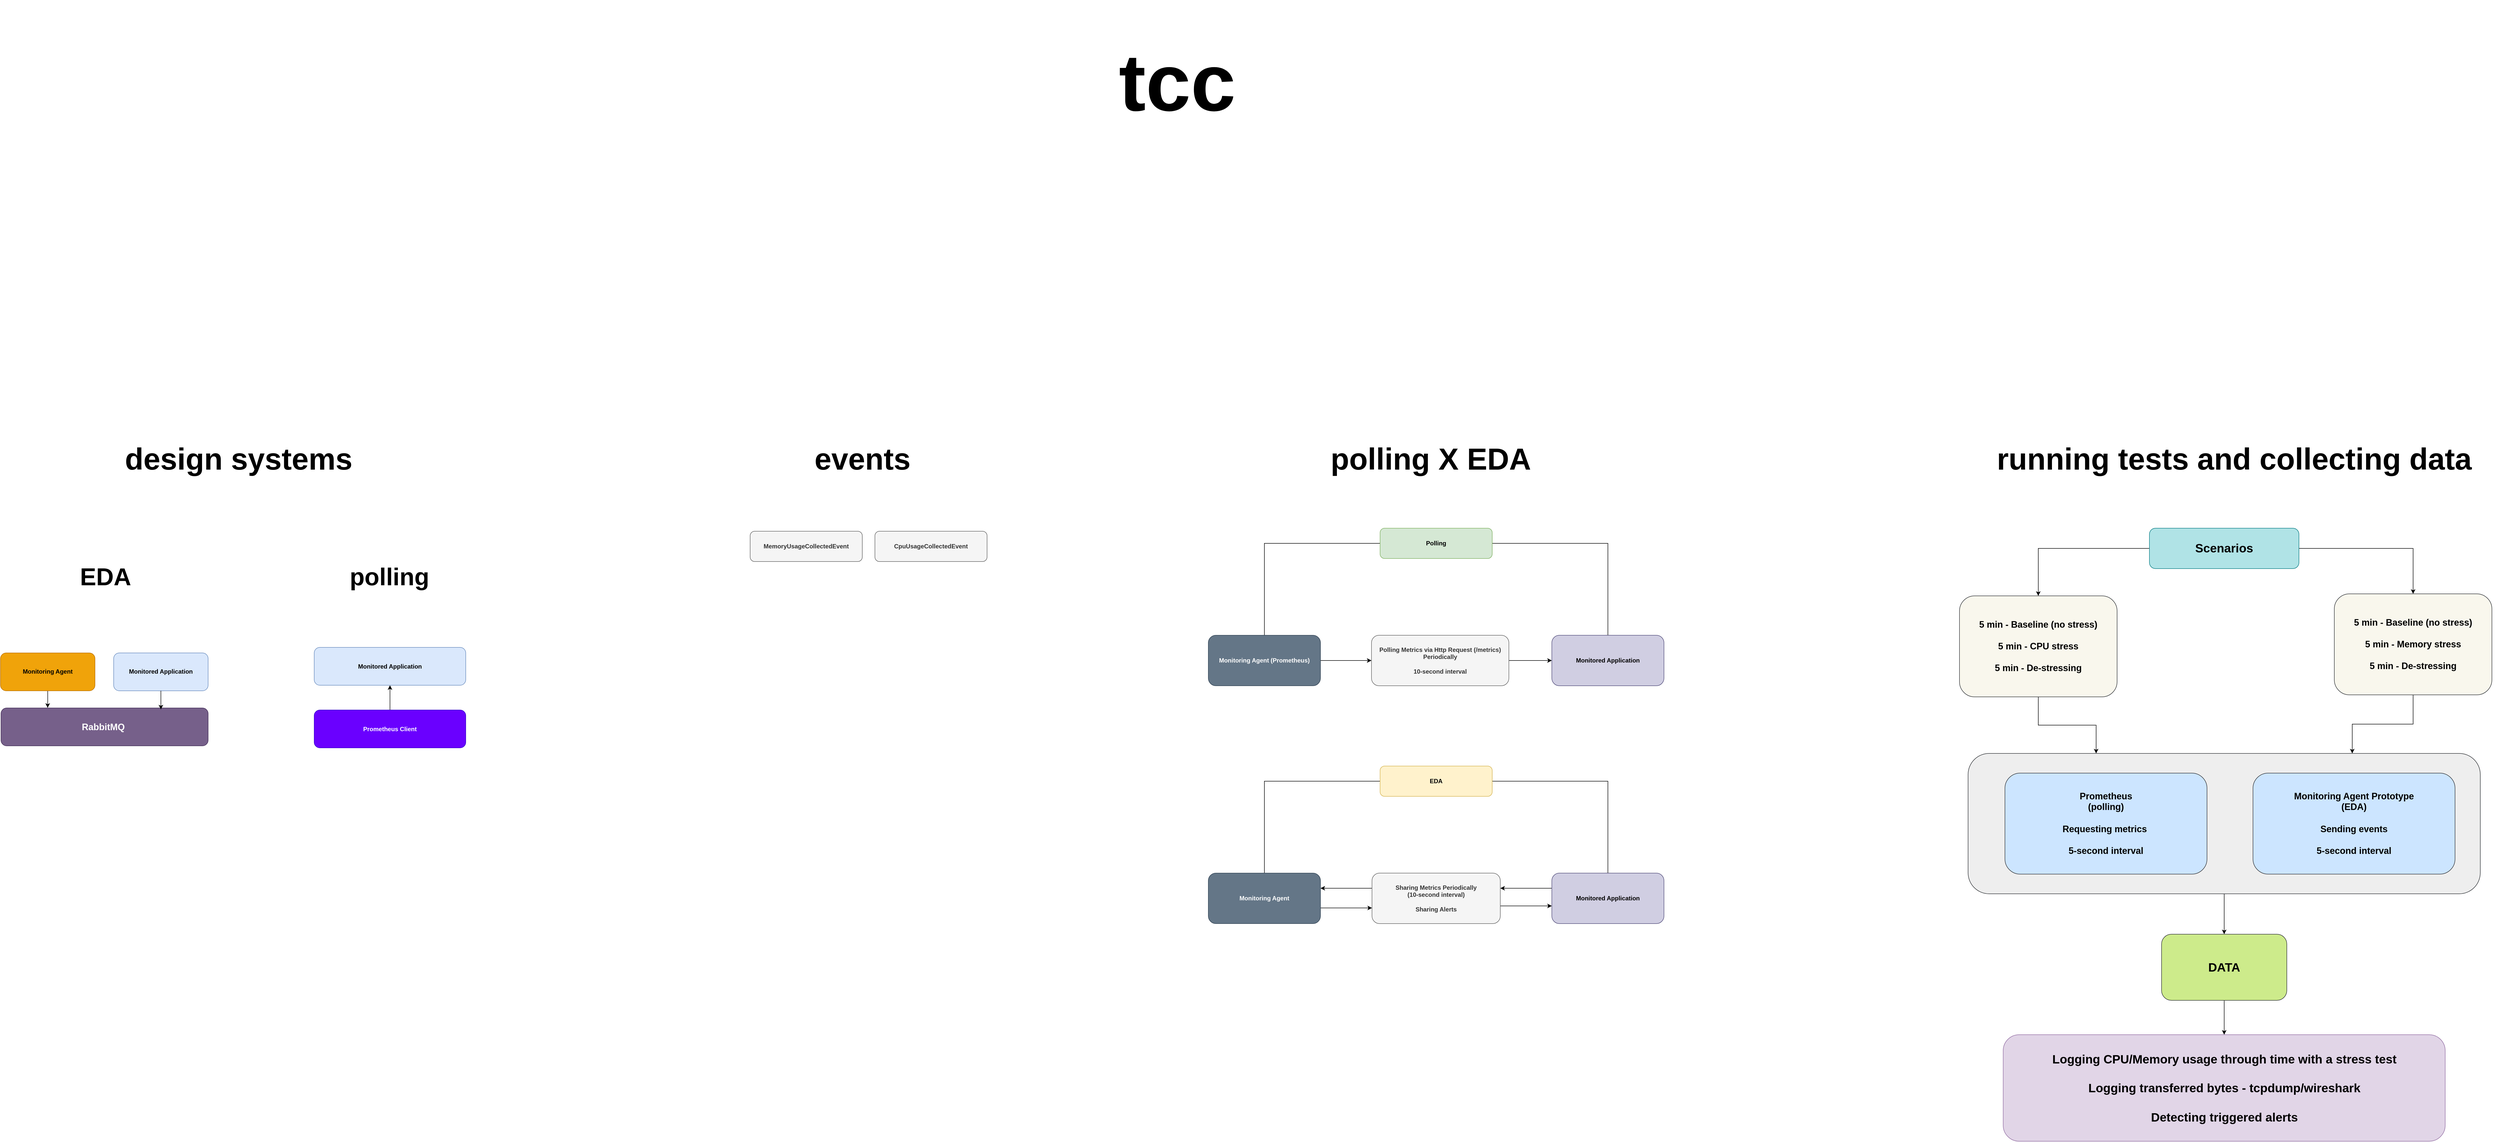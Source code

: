 <mxfile version="27.0.1">
  <diagram name="Page-1" id="tMXXNP4Gvz63WRGAOVup">
    <mxGraphModel dx="9304" dy="5188" grid="0" gridSize="10" guides="1" tooltips="1" connect="1" arrows="1" fold="1" page="0" pageScale="1" pageWidth="850" pageHeight="1100" background="none" math="0" shadow="0">
      <root>
        <mxCell id="0" />
        <mxCell id="1" parent="0" />
        <mxCell id="PLIj2wa3UJK4G8XW_Zh2-36" style="edgeStyle=orthogonalEdgeStyle;rounded=0;orthogonalLoop=1;jettySize=auto;html=1;" parent="1" source="PLIj2wa3UJK4G8XW_Zh2-28" target="PLIj2wa3UJK4G8XW_Zh2-33" edge="1">
          <mxGeometry relative="1" as="geometry" />
        </mxCell>
        <mxCell id="PLIj2wa3UJK4G8XW_Zh2-28" value="" style="rounded=1;whiteSpace=wrap;html=1;fontStyle=1;fontSize=18;fillColor=#eeeeee;strokeColor=#36393d;" parent="1" vertex="1">
          <mxGeometry x="537" y="-192" width="1014" height="278" as="geometry" />
        </mxCell>
        <mxCell id="QCL9CWaMX2KkeLVTbilG-2" value="tcc" style="text;html=1;align=center;verticalAlign=middle;whiteSpace=wrap;rounded=0;fontSize=160;fontStyle=1;fontFamily=Helvetica;" parent="1" vertex="1">
          <mxGeometry x="-1609" y="-1684" width="1161" height="326" as="geometry" />
        </mxCell>
        <mxCell id="QCL9CWaMX2KkeLVTbilG-7" value="events" style="text;html=1;align=center;verticalAlign=middle;whiteSpace=wrap;rounded=0;fontSize=60;fontStyle=1;fontFamily=Helvetica;" parent="1" vertex="1">
          <mxGeometry x="-1910" y="-844" width="517" height="138" as="geometry" />
        </mxCell>
        <mxCell id="QCL9CWaMX2KkeLVTbilG-38" value="design systems" style="text;html=1;align=center;verticalAlign=middle;whiteSpace=wrap;rounded=0;fontSize=60;fontStyle=1;fontFamily=Helvetica;" parent="1" vertex="1">
          <mxGeometry x="-3145" y="-844" width="517" height="138" as="geometry" />
        </mxCell>
        <mxCell id="QCL9CWaMX2KkeLVTbilG-55" value="MemoryUsageCollectedEvent" style="rounded=1;whiteSpace=wrap;html=1;fillColor=#f5f5f5;fontColor=#333333;strokeColor=#666666;fontStyle=1" parent="1" vertex="1">
          <mxGeometry x="-1874" y="-632" width="222" height="60" as="geometry" />
        </mxCell>
        <mxCell id="VkpXK9qTSNjcK0zEMSsr-28" value="CpuUsageCollectedEvent" style="rounded=1;whiteSpace=wrap;html=1;fillColor=#f5f5f5;fontColor=#333333;strokeColor=#666666;fontStyle=1" parent="1" vertex="1">
          <mxGeometry x="-1627" y="-632" width="222" height="60" as="geometry" />
        </mxCell>
        <mxCell id="PLIj2wa3UJK4G8XW_Zh2-63" style="edgeStyle=orthogonalEdgeStyle;rounded=0;orthogonalLoop=1;jettySize=auto;html=1;" parent="1" source="1jicTN_pAsYFOgk-eUM7-3" target="QCL9CWaMX2KkeLVTbilG-46" edge="1">
          <mxGeometry relative="1" as="geometry" />
        </mxCell>
        <mxCell id="1jicTN_pAsYFOgk-eUM7-3" value="Prometheus Client" style="rounded=1;whiteSpace=wrap;html=1;fillColor=#6a00ff;strokeColor=#3700CC;fontStyle=1;fontColor=#ffffff;" parent="1" vertex="1">
          <mxGeometry x="-2737" y="-278" width="300" height="75" as="geometry" />
        </mxCell>
        <mxCell id="JNNC70xLUOCxBY-MtSvW-1" value="polling X EDA" style="text;html=1;align=center;verticalAlign=middle;whiteSpace=wrap;rounded=0;fontSize=60;fontStyle=1;fontFamily=Helvetica;" parent="1" vertex="1">
          <mxGeometry x="-785" y="-844" width="517" height="138" as="geometry" />
        </mxCell>
        <mxCell id="JNNC70xLUOCxBY-MtSvW-13" style="edgeStyle=orthogonalEdgeStyle;rounded=0;orthogonalLoop=1;jettySize=auto;html=1;endArrow=none;startFill=0;" parent="1" source="JNNC70xLUOCxBY-MtSvW-2" target="JNNC70xLUOCxBY-MtSvW-6" edge="1">
          <mxGeometry relative="1" as="geometry" />
        </mxCell>
        <mxCell id="JNNC70xLUOCxBY-MtSvW-17" style="edgeStyle=orthogonalEdgeStyle;rounded=0;orthogonalLoop=1;jettySize=auto;html=1;endArrow=none;startFill=0;" parent="1" source="JNNC70xLUOCxBY-MtSvW-2" target="JNNC70xLUOCxBY-MtSvW-15" edge="1">
          <mxGeometry relative="1" as="geometry" />
        </mxCell>
        <mxCell id="JNNC70xLUOCxBY-MtSvW-2" value="Polling" style="rounded=1;whiteSpace=wrap;html=1;fillColor=#d5e8d4;strokeColor=#82b366;fontStyle=1" parent="1" vertex="1">
          <mxGeometry x="-627" y="-638" width="222" height="60" as="geometry" />
        </mxCell>
        <mxCell id="JNNC70xLUOCxBY-MtSvW-22" style="edgeStyle=orthogonalEdgeStyle;rounded=0;orthogonalLoop=1;jettySize=auto;html=1;endArrow=none;startFill=0;" parent="1" source="JNNC70xLUOCxBY-MtSvW-3" target="JNNC70xLUOCxBY-MtSvW-21" edge="1">
          <mxGeometry relative="1" as="geometry" />
        </mxCell>
        <mxCell id="JNNC70xLUOCxBY-MtSvW-24" style="edgeStyle=orthogonalEdgeStyle;rounded=0;orthogonalLoop=1;jettySize=auto;html=1;endArrow=none;startFill=0;" parent="1" source="JNNC70xLUOCxBY-MtSvW-3" target="JNNC70xLUOCxBY-MtSvW-23" edge="1">
          <mxGeometry relative="1" as="geometry" />
        </mxCell>
        <mxCell id="JNNC70xLUOCxBY-MtSvW-3" value="EDA" style="rounded=1;whiteSpace=wrap;html=1;fillColor=#fff2cc;strokeColor=#d6b656;fontStyle=1" parent="1" vertex="1">
          <mxGeometry x="-627" y="-167" width="222" height="60" as="geometry" />
        </mxCell>
        <mxCell id="JNNC70xLUOCxBY-MtSvW-19" style="edgeStyle=orthogonalEdgeStyle;rounded=0;orthogonalLoop=1;jettySize=auto;html=1;" parent="1" source="JNNC70xLUOCxBY-MtSvW-6" target="JNNC70xLUOCxBY-MtSvW-16" edge="1">
          <mxGeometry relative="1" as="geometry" />
        </mxCell>
        <mxCell id="JNNC70xLUOCxBY-MtSvW-6" value="Monitoring Agent (Prometheus)" style="rounded=1;whiteSpace=wrap;html=1;fillColor=#647687;strokeColor=#314354;fontStyle=1;fontColor=#ffffff;" parent="1" vertex="1">
          <mxGeometry x="-967" y="-426" width="222" height="100" as="geometry" />
        </mxCell>
        <mxCell id="JNNC70xLUOCxBY-MtSvW-26" style="edgeStyle=orthogonalEdgeStyle;rounded=0;orthogonalLoop=1;jettySize=auto;html=1;" parent="1" source="JNNC70xLUOCxBY-MtSvW-7" target="JNNC70xLUOCxBY-MtSvW-21" edge="1">
          <mxGeometry relative="1" as="geometry">
            <Array as="points">
              <mxPoint x="-682" y="75" />
              <mxPoint x="-682" y="75" />
            </Array>
          </mxGeometry>
        </mxCell>
        <mxCell id="k1iTT2K7MQ_K4zx84KMY-3" style="edgeStyle=orthogonalEdgeStyle;rounded=0;orthogonalLoop=1;jettySize=auto;html=1;" parent="1" source="JNNC70xLUOCxBY-MtSvW-7" target="JNNC70xLUOCxBY-MtSvW-23" edge="1">
          <mxGeometry relative="1" as="geometry">
            <Array as="points">
              <mxPoint x="-346" y="110" />
              <mxPoint x="-346" y="110" />
            </Array>
          </mxGeometry>
        </mxCell>
        <mxCell id="JNNC70xLUOCxBY-MtSvW-7" value="Sharing Metrics Periodically &lt;br&gt;(10-second interval)&lt;div&gt;&lt;br&gt;&lt;/div&gt;&lt;div&gt;Sharing Alerts&lt;/div&gt;" style="rounded=1;whiteSpace=wrap;html=1;fillColor=#f5f5f5;strokeColor=#666666;fontStyle=1;fontColor=#333333;" parent="1" vertex="1">
          <mxGeometry x="-643" y="45" width="254" height="100" as="geometry" />
        </mxCell>
        <mxCell id="JNNC70xLUOCxBY-MtSvW-15" value="Monitored Application" style="rounded=1;whiteSpace=wrap;html=1;fillColor=#d0cee2;strokeColor=#56517e;fontStyle=1;" parent="1" vertex="1">
          <mxGeometry x="-287" y="-426" width="222" height="100" as="geometry" />
        </mxCell>
        <mxCell id="JNNC70xLUOCxBY-MtSvW-20" style="edgeStyle=orthogonalEdgeStyle;rounded=0;orthogonalLoop=1;jettySize=auto;html=1;" parent="1" source="JNNC70xLUOCxBY-MtSvW-16" target="JNNC70xLUOCxBY-MtSvW-15" edge="1">
          <mxGeometry relative="1" as="geometry" />
        </mxCell>
        <mxCell id="JNNC70xLUOCxBY-MtSvW-16" value="Polling Metrics via Http Request (/metrics) Periodically&lt;div&gt;&lt;br&gt;&lt;/div&gt;&lt;div&gt;10-second interval&lt;/div&gt;" style="rounded=1;whiteSpace=wrap;html=1;fillColor=#f5f5f5;strokeColor=#666666;fontStyle=1;fontColor=#333333;" parent="1" vertex="1">
          <mxGeometry x="-644" y="-426" width="272" height="100" as="geometry" />
        </mxCell>
        <mxCell id="k1iTT2K7MQ_K4zx84KMY-2" style="edgeStyle=orthogonalEdgeStyle;rounded=0;orthogonalLoop=1;jettySize=auto;html=1;" parent="1" source="JNNC70xLUOCxBY-MtSvW-21" target="JNNC70xLUOCxBY-MtSvW-7" edge="1">
          <mxGeometry relative="1" as="geometry">
            <Array as="points">
              <mxPoint x="-699" y="114" />
              <mxPoint x="-699" y="114" />
            </Array>
          </mxGeometry>
        </mxCell>
        <mxCell id="JNNC70xLUOCxBY-MtSvW-21" value="Monitoring Agent" style="rounded=1;whiteSpace=wrap;html=1;fillColor=#647687;strokeColor=#314354;fontStyle=1;fontColor=#ffffff;" parent="1" vertex="1">
          <mxGeometry x="-967" y="45" width="222" height="100" as="geometry" />
        </mxCell>
        <mxCell id="JNNC70xLUOCxBY-MtSvW-25" style="edgeStyle=orthogonalEdgeStyle;rounded=0;orthogonalLoop=1;jettySize=auto;html=1;" parent="1" source="JNNC70xLUOCxBY-MtSvW-23" target="JNNC70xLUOCxBY-MtSvW-7" edge="1">
          <mxGeometry relative="1" as="geometry">
            <Array as="points">
              <mxPoint x="-339" y="75" />
              <mxPoint x="-339" y="75" />
            </Array>
          </mxGeometry>
        </mxCell>
        <mxCell id="JNNC70xLUOCxBY-MtSvW-23" value="Monitored Application" style="rounded=1;whiteSpace=wrap;html=1;fillColor=#d0cee2;strokeColor=#56517e;fontStyle=1;" parent="1" vertex="1">
          <mxGeometry x="-287" y="45" width="222" height="100" as="geometry" />
        </mxCell>
        <mxCell id="k1iTT2K7MQ_K4zx84KMY-4" value="running tests and collecting data" style="text;html=1;align=center;verticalAlign=middle;whiteSpace=wrap;rounded=0;fontSize=60;fontStyle=1;fontFamily=Helvetica;" parent="1" vertex="1">
          <mxGeometry x="539" y="-844" width="1050" height="138" as="geometry" />
        </mxCell>
        <mxCell id="PLIj2wa3UJK4G8XW_Zh2-5" style="edgeStyle=orthogonalEdgeStyle;rounded=0;orthogonalLoop=1;jettySize=auto;html=1;" parent="1" source="k1iTT2K7MQ_K4zx84KMY-11" target="k1iTT2K7MQ_K4zx84KMY-17" edge="1">
          <mxGeometry relative="1" as="geometry" />
        </mxCell>
        <mxCell id="PLIj2wa3UJK4G8XW_Zh2-11" style="edgeStyle=orthogonalEdgeStyle;rounded=0;orthogonalLoop=1;jettySize=auto;html=1;" parent="1" source="k1iTT2K7MQ_K4zx84KMY-11" target="PLIj2wa3UJK4G8XW_Zh2-9" edge="1">
          <mxGeometry relative="1" as="geometry" />
        </mxCell>
        <mxCell id="k1iTT2K7MQ_K4zx84KMY-11" value="Scenarios" style="rounded=1;whiteSpace=wrap;html=1;fillColor=#b0e3e6;strokeColor=#0e8088;fontStyle=1;fontSize=24;" parent="1" vertex="1">
          <mxGeometry x="896" y="-638" width="296" height="80" as="geometry" />
        </mxCell>
        <mxCell id="k1iTT2K7MQ_K4zx84KMY-14" value="Logging CPU/Memory usage through time with a stress test&lt;div&gt;&lt;br&gt;&lt;/div&gt;&lt;div&gt;Logging transferred bytes - tcpdump/wireshark&lt;/div&gt;&lt;div&gt;&lt;br&gt;&lt;/div&gt;&lt;div&gt;Detecting triggered alerts&lt;/div&gt;" style="rounded=1;whiteSpace=wrap;html=1;fillColor=#e1d5e7;strokeColor=#9673a6;fontStyle=1;fontSize=24;" parent="1" vertex="1">
          <mxGeometry x="606.5" y="365" width="875" height="211" as="geometry" />
        </mxCell>
        <mxCell id="PLIj2wa3UJK4G8XW_Zh2-29" style="edgeStyle=orthogonalEdgeStyle;rounded=0;orthogonalLoop=1;jettySize=auto;html=1;entryX=0.25;entryY=0;entryDx=0;entryDy=0;" parent="1" source="k1iTT2K7MQ_K4zx84KMY-17" target="PLIj2wa3UJK4G8XW_Zh2-28" edge="1">
          <mxGeometry relative="1" as="geometry" />
        </mxCell>
        <mxCell id="k1iTT2K7MQ_K4zx84KMY-17" value="5 min - Baseline (no stress)&lt;div&gt;&lt;br&gt;&lt;/div&gt;&lt;div&gt;5 min - CPU stress&lt;/div&gt;&lt;div&gt;&lt;br&gt;&lt;/div&gt;&lt;div&gt;5 min - De-stressing&lt;/div&gt;" style="rounded=1;whiteSpace=wrap;html=1;fontStyle=1;fontSize=18;fillColor=#f9f7ed;strokeColor=#36393d;" parent="1" vertex="1">
          <mxGeometry x="520" y="-504" width="312" height="200" as="geometry" />
        </mxCell>
        <mxCell id="PLIj2wa3UJK4G8XW_Zh2-3" value="Prometheus&lt;br&gt;(polling)&lt;div&gt;&lt;br&gt;&lt;/div&gt;&lt;div&gt;Requesting metrics&amp;nbsp;&lt;/div&gt;&lt;div&gt;&lt;br&gt;&lt;/div&gt;&lt;div&gt;5-second interval&lt;/div&gt;" style="rounded=1;whiteSpace=wrap;html=1;fontStyle=1;fontSize=18;fillColor=#cce5ff;strokeColor=#36393d;" parent="1" vertex="1">
          <mxGeometry x="610" y="-153" width="400" height="200" as="geometry" />
        </mxCell>
        <mxCell id="PLIj2wa3UJK4G8XW_Zh2-4" value="Monitoring Agent Prototype&lt;br&gt;(EDA)&lt;div&gt;&lt;br&gt;&lt;/div&gt;&lt;div&gt;Sending events&lt;/div&gt;&lt;div&gt;&lt;br&gt;&lt;/div&gt;&lt;div&gt;5-second interval&lt;/div&gt;" style="rounded=1;whiteSpace=wrap;html=1;fontStyle=1;fontSize=18;fillColor=#cce5ff;strokeColor=#36393d;" parent="1" vertex="1">
          <mxGeometry x="1101" y="-153" width="400" height="200" as="geometry" />
        </mxCell>
        <mxCell id="PLIj2wa3UJK4G8XW_Zh2-30" style="edgeStyle=orthogonalEdgeStyle;rounded=0;orthogonalLoop=1;jettySize=auto;html=1;entryX=0.75;entryY=0;entryDx=0;entryDy=0;" parent="1" source="PLIj2wa3UJK4G8XW_Zh2-9" target="PLIj2wa3UJK4G8XW_Zh2-28" edge="1">
          <mxGeometry relative="1" as="geometry" />
        </mxCell>
        <mxCell id="PLIj2wa3UJK4G8XW_Zh2-9" value="5 min - Baseline (no stress)&lt;div&gt;&lt;br&gt;&lt;/div&gt;&lt;div&gt;5 min - Memory stress&lt;/div&gt;&lt;div&gt;&lt;br&gt;&lt;/div&gt;&lt;div&gt;5 min - De-stressing&lt;/div&gt;" style="rounded=1;whiteSpace=wrap;html=1;fontStyle=1;fontSize=18;fillColor=#f9f7ed;strokeColor=#36393d;" parent="1" vertex="1">
          <mxGeometry x="1262" y="-508" width="312" height="200" as="geometry" />
        </mxCell>
        <mxCell id="PLIj2wa3UJK4G8XW_Zh2-37" style="edgeStyle=orthogonalEdgeStyle;rounded=0;orthogonalLoop=1;jettySize=auto;html=1;" parent="1" source="PLIj2wa3UJK4G8XW_Zh2-33" target="k1iTT2K7MQ_K4zx84KMY-14" edge="1">
          <mxGeometry relative="1" as="geometry" />
        </mxCell>
        <mxCell id="PLIj2wa3UJK4G8XW_Zh2-33" value="DATA" style="rounded=1;whiteSpace=wrap;html=1;fillColor=#cdeb8b;strokeColor=#36393d;fontStyle=1;fontSize=24;" parent="1" vertex="1">
          <mxGeometry x="920" y="166" width="248" height="131" as="geometry" />
        </mxCell>
        <mxCell id="PLIj2wa3UJK4G8XW_Zh2-38" value="&lt;div&gt;&lt;font style=&quot;font-size: 18px;&quot;&gt;&lt;span style=&quot;background-color: transparent; color: light-dark(rgb(255, 255, 255), rgb(18, 18, 18));&quot;&gt;RabbitMQ&amp;nbsp;&lt;/span&gt;&lt;/font&gt;&lt;/div&gt;" style="rounded=1;whiteSpace=wrap;html=1;fillColor=#76608a;strokeColor=#432D57;fontStyle=1;fontColor=#ffffff;" parent="1" vertex="1">
          <mxGeometry x="-3357" y="-282" width="410" height="75" as="geometry" />
        </mxCell>
        <mxCell id="PLIj2wa3UJK4G8XW_Zh2-53" value="EDA" style="text;html=1;align=center;verticalAlign=middle;whiteSpace=wrap;rounded=0;fontSize=48;fontStyle=1;fontFamily=Helvetica;" parent="1" vertex="1">
          <mxGeometry x="-3300" y="-572" width="300" height="60" as="geometry" />
        </mxCell>
        <mxCell id="PLIj2wa3UJK4G8XW_Zh2-54" value="polling" style="text;html=1;align=center;verticalAlign=middle;whiteSpace=wrap;rounded=0;fontSize=48;fontStyle=1;fontFamily=Helvetica;" parent="1" vertex="1">
          <mxGeometry x="-2738" y="-572" width="300" height="60" as="geometry" />
        </mxCell>
        <mxCell id="PLIj2wa3UJK4G8XW_Zh2-60" style="edgeStyle=orthogonalEdgeStyle;rounded=0;orthogonalLoop=1;jettySize=auto;html=1;entryX=0.225;entryY=-0.004;entryDx=0;entryDy=0;entryPerimeter=0;" parent="1" source="PLIj2wa3UJK4G8XW_Zh2-47" target="PLIj2wa3UJK4G8XW_Zh2-38" edge="1">
          <mxGeometry relative="1" as="geometry" />
        </mxCell>
        <mxCell id="PLIj2wa3UJK4G8XW_Zh2-47" value="Monitoring Agent" style="rounded=1;whiteSpace=wrap;html=1;fillColor=#f0a30a;strokeColor=#BD7000;fontStyle=1;fontColor=#000000;movable=1;resizable=1;rotatable=1;deletable=1;editable=1;locked=0;connectable=1;" parent="1" vertex="1">
          <mxGeometry x="-3358" y="-391.001" width="187" height="75" as="geometry" />
        </mxCell>
        <mxCell id="PLIj2wa3UJK4G8XW_Zh2-42" value="Monitored Application" style="rounded=1;whiteSpace=wrap;html=1;fillColor=#dae8fc;strokeColor=#6c8ebf;fontStyle=1" parent="1" vertex="1">
          <mxGeometry x="-3134" y="-391.001" width="187" height="75" as="geometry" />
        </mxCell>
        <mxCell id="QCL9CWaMX2KkeLVTbilG-46" value="Monitored Application" style="rounded=1;whiteSpace=wrap;html=1;fillColor=#dae8fc;strokeColor=#6c8ebf;fontStyle=1" parent="1" vertex="1">
          <mxGeometry x="-2737" y="-402" width="300" height="75" as="geometry" />
        </mxCell>
        <mxCell id="PLIj2wa3UJK4G8XW_Zh2-62" style="edgeStyle=orthogonalEdgeStyle;rounded=0;orthogonalLoop=1;jettySize=auto;html=1;entryX=0.772;entryY=0.038;entryDx=0;entryDy=0;entryPerimeter=0;" parent="1" source="PLIj2wa3UJK4G8XW_Zh2-42" target="PLIj2wa3UJK4G8XW_Zh2-38" edge="1">
          <mxGeometry relative="1" as="geometry" />
        </mxCell>
      </root>
    </mxGraphModel>
  </diagram>
</mxfile>
